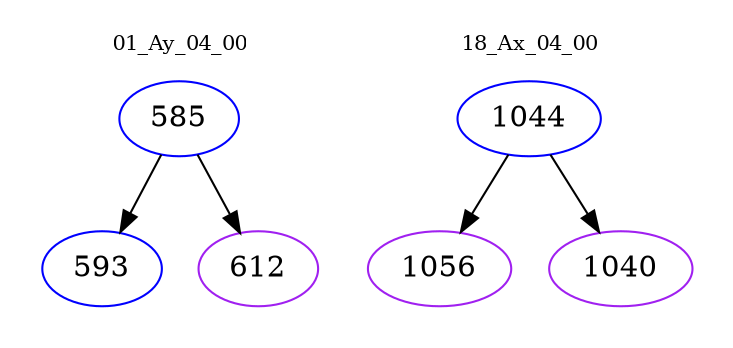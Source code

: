 digraph{
subgraph cluster_0 {
color = white
label = "01_Ay_04_00";
fontsize=10;
T0_585 [label="585", color="blue"]
T0_585 -> T0_593 [color="black"]
T0_593 [label="593", color="blue"]
T0_585 -> T0_612 [color="black"]
T0_612 [label="612", color="purple"]
}
subgraph cluster_1 {
color = white
label = "18_Ax_04_00";
fontsize=10;
T1_1044 [label="1044", color="blue"]
T1_1044 -> T1_1056 [color="black"]
T1_1056 [label="1056", color="purple"]
T1_1044 -> T1_1040 [color="black"]
T1_1040 [label="1040", color="purple"]
}
}

